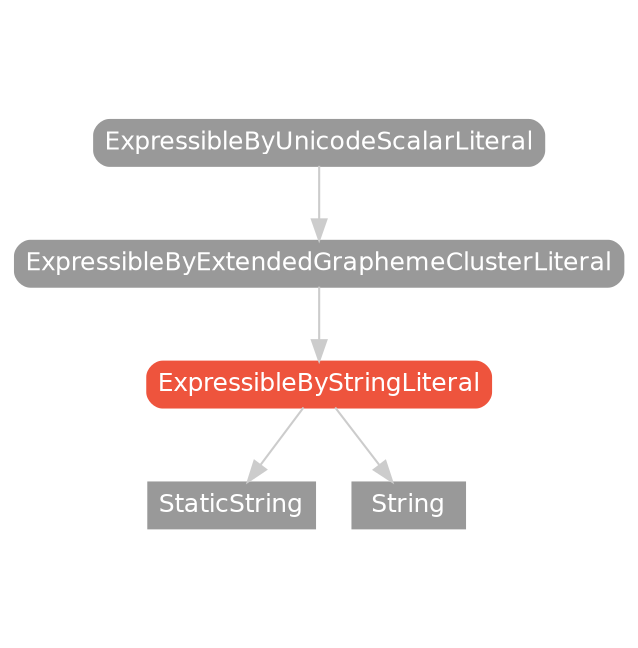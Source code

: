 strict digraph "ExpressibleByStringLiteral - Type Hierarchy - SwiftDoc.org" {
    pad="0.1,0.8"
    node [shape=box, style="filled,rounded", color="#999999", fillcolor="#999999", fontcolor=white, fontname=Helvetica, fontnames="Helvetica,sansserif", fontsize=12, margin="0.07,0.05", height="0.3"]
    edge [color="#cccccc"]
    "ExpressibleByExtendedGraphemeClusterLiteral" [URL="/protocol/ExpressibleByExtendedGraphemeClusterLiteral/hierarchy/"]
    "ExpressibleByStringLiteral" [URL="/protocol/ExpressibleByStringLiteral/", style="filled,rounded", fillcolor="#ee543d", color="#ee543d"]
    "ExpressibleByUnicodeScalarLiteral" [URL="/protocol/ExpressibleByUnicodeScalarLiteral/hierarchy/"]
    "StaticString" [URL="/type/StaticString/hierarchy/", style=filled]
    "String" [URL="/type/String/hierarchy/", style=filled]    "ExpressibleByStringLiteral" -> "StaticString"
    "ExpressibleByStringLiteral" -> "String"
    "ExpressibleByExtendedGraphemeClusterLiteral" -> "ExpressibleByStringLiteral"
    "ExpressibleByUnicodeScalarLiteral" -> "ExpressibleByExtendedGraphemeClusterLiteral"
    subgraph Types {
        rank = max; "StaticString"; "String";
    }
}